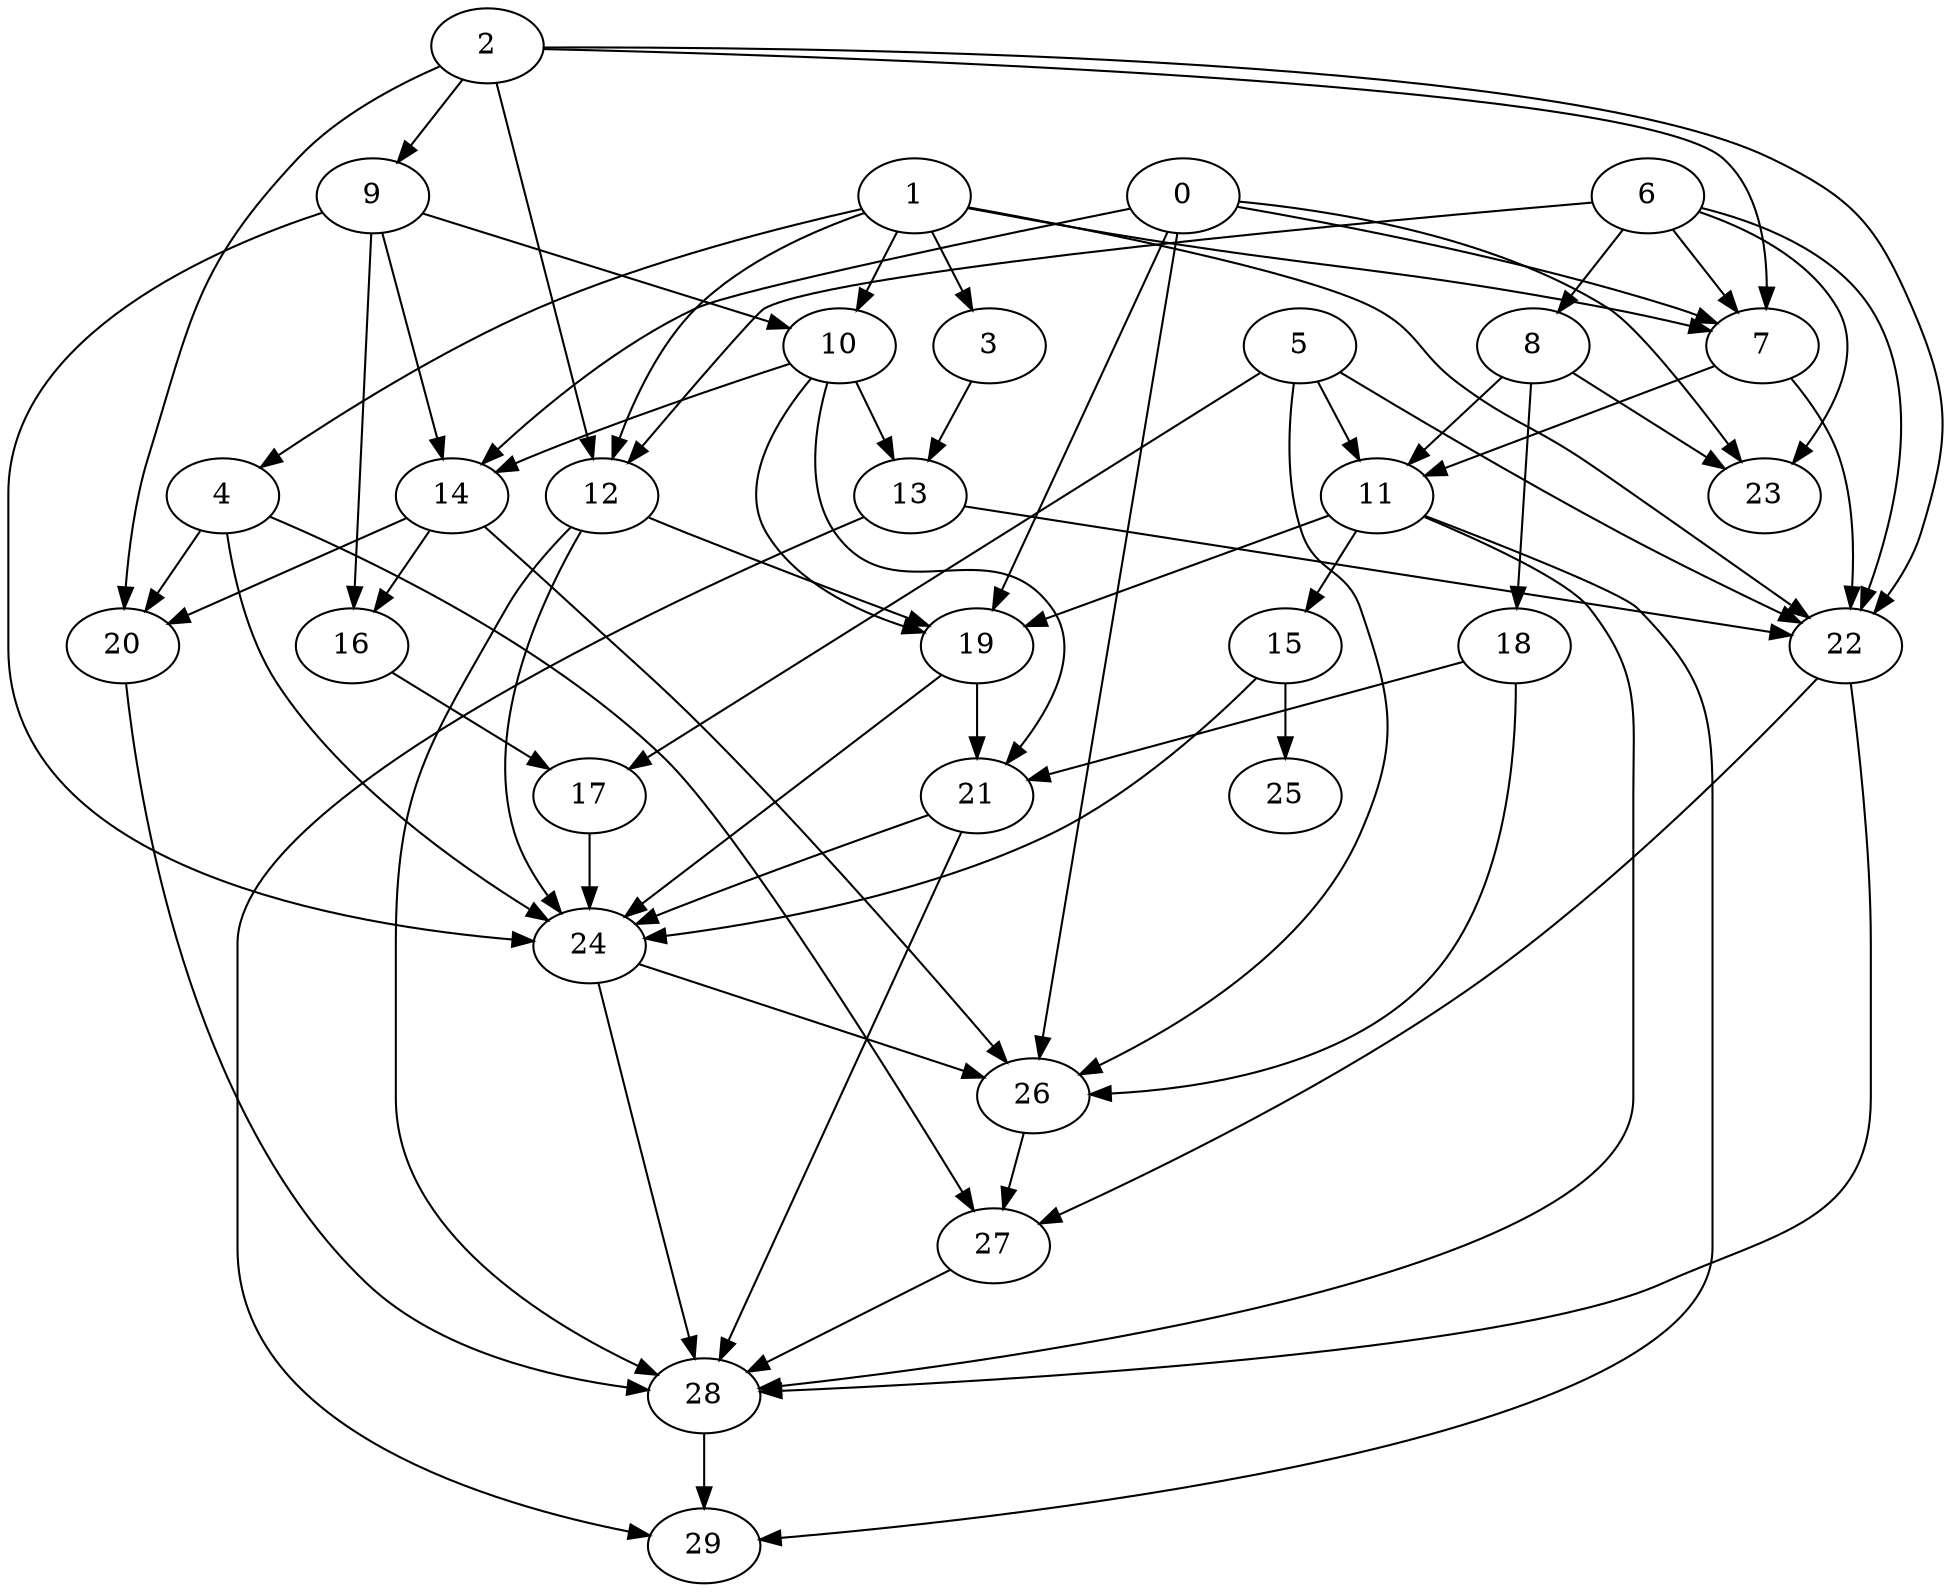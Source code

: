 digraph "Random_Nodes_30_Density_2.40_CCR_9.89_WeightType_Random_Heterogeneous-4-2-strong" {
2 [Weight=6];
1 [Weight=8];
6 [Weight=4];
0 [Weight=4];
9 [Weight=8];
7 [Weight=2];
8 [Weight=9];
5 [Weight=10];
10 [Weight=4];
11 [Weight=2];
12 [Weight=6];
19 [Weight=5];
14 [Weight=10];
18 [Weight=2];
16 [Weight=7];
21 [Weight=9];
3 [Weight=6];
4 [Weight=8];
17 [Weight=6];
15 [Weight=6];
13 [Weight=5];
24 [Weight=10];
26 [Weight=6];
22 [Weight=7];
20 [Weight=5];
27 [Weight=4];
28 [Weight=5];
29 [Weight=7];
25 [Weight=3];
23 [Weight=2];
8 -> 23 [Weight=16];
0 -> 26 [Weight=16];
19 -> 24 [Weight=40];
9 -> 14 [Weight=32];
17 -> 24 [Weight=20];
2 -> 12 [Weight=20];
24 -> 28 [Weight=40];
0 -> 14 [Weight=16];
4 -> 20 [Weight=32];
6 -> 12 [Weight=40];
15 -> 24 [Weight=16];
10 -> 14 [Weight=8];
4 -> 24 [Weight=32];
14 -> 20 [Weight=40];
1 -> 22 [Weight=12];
5 -> 26 [Weight=20];
19 -> 21 [Weight=40];
9 -> 16 [Weight=12];
1 -> 12 [Weight=40];
1 -> 10 [Weight=20];
7 -> 11 [Weight=28];
16 -> 17 [Weight=36];
27 -> 28 [Weight=12];
10 -> 13 [Weight=32];
9 -> 10 [Weight=20];
14 -> 26 [Weight=16];
12 -> 24 [Weight=20];
5 -> 22 [Weight=8];
7 -> 22 [Weight=24];
5 -> 17 [Weight=16];
1 -> 4 [Weight=16];
10 -> 21 [Weight=24];
4 -> 27 [Weight=40];
1 -> 3 [Weight=36];
9 -> 24 [Weight=24];
22 -> 28 [Weight=36];
3 -> 13 [Weight=24];
12 -> 19 [Weight=8];
21 -> 28 [Weight=36];
24 -> 26 [Weight=8];
1 -> 7 [Weight=36];
8 -> 11 [Weight=20];
20 -> 28 [Weight=28];
6 -> 8 [Weight=12];
18 -> 26 [Weight=40];
26 -> 27 [Weight=24];
11 -> 19 [Weight=12];
10 -> 19 [Weight=32];
21 -> 24 [Weight=40];
2 -> 22 [Weight=24];
15 -> 25 [Weight=8];
11 -> 29 [Weight=20];
22 -> 27 [Weight=20];
0 -> 19 [Weight=8];
2 -> 20 [Weight=8];
6 -> 7 [Weight=20];
28 -> 29 [Weight=24];
14 -> 16 [Weight=8];
8 -> 18 [Weight=36];
2 -> 9 [Weight=40];
5 -> 11 [Weight=12];
12 -> 28 [Weight=24];
0 -> 7 [Weight=16];
13 -> 29 [Weight=28];
13 -> 22 [Weight=32];
11 -> 28 [Weight=28];
18 -> 21 [Weight=28];
0 -> 23 [Weight=28];
11 -> 15 [Weight=40];
6 -> 23 [Weight=16];
2 -> 7 [Weight=36];
6 -> 22 [Weight=16];
}
